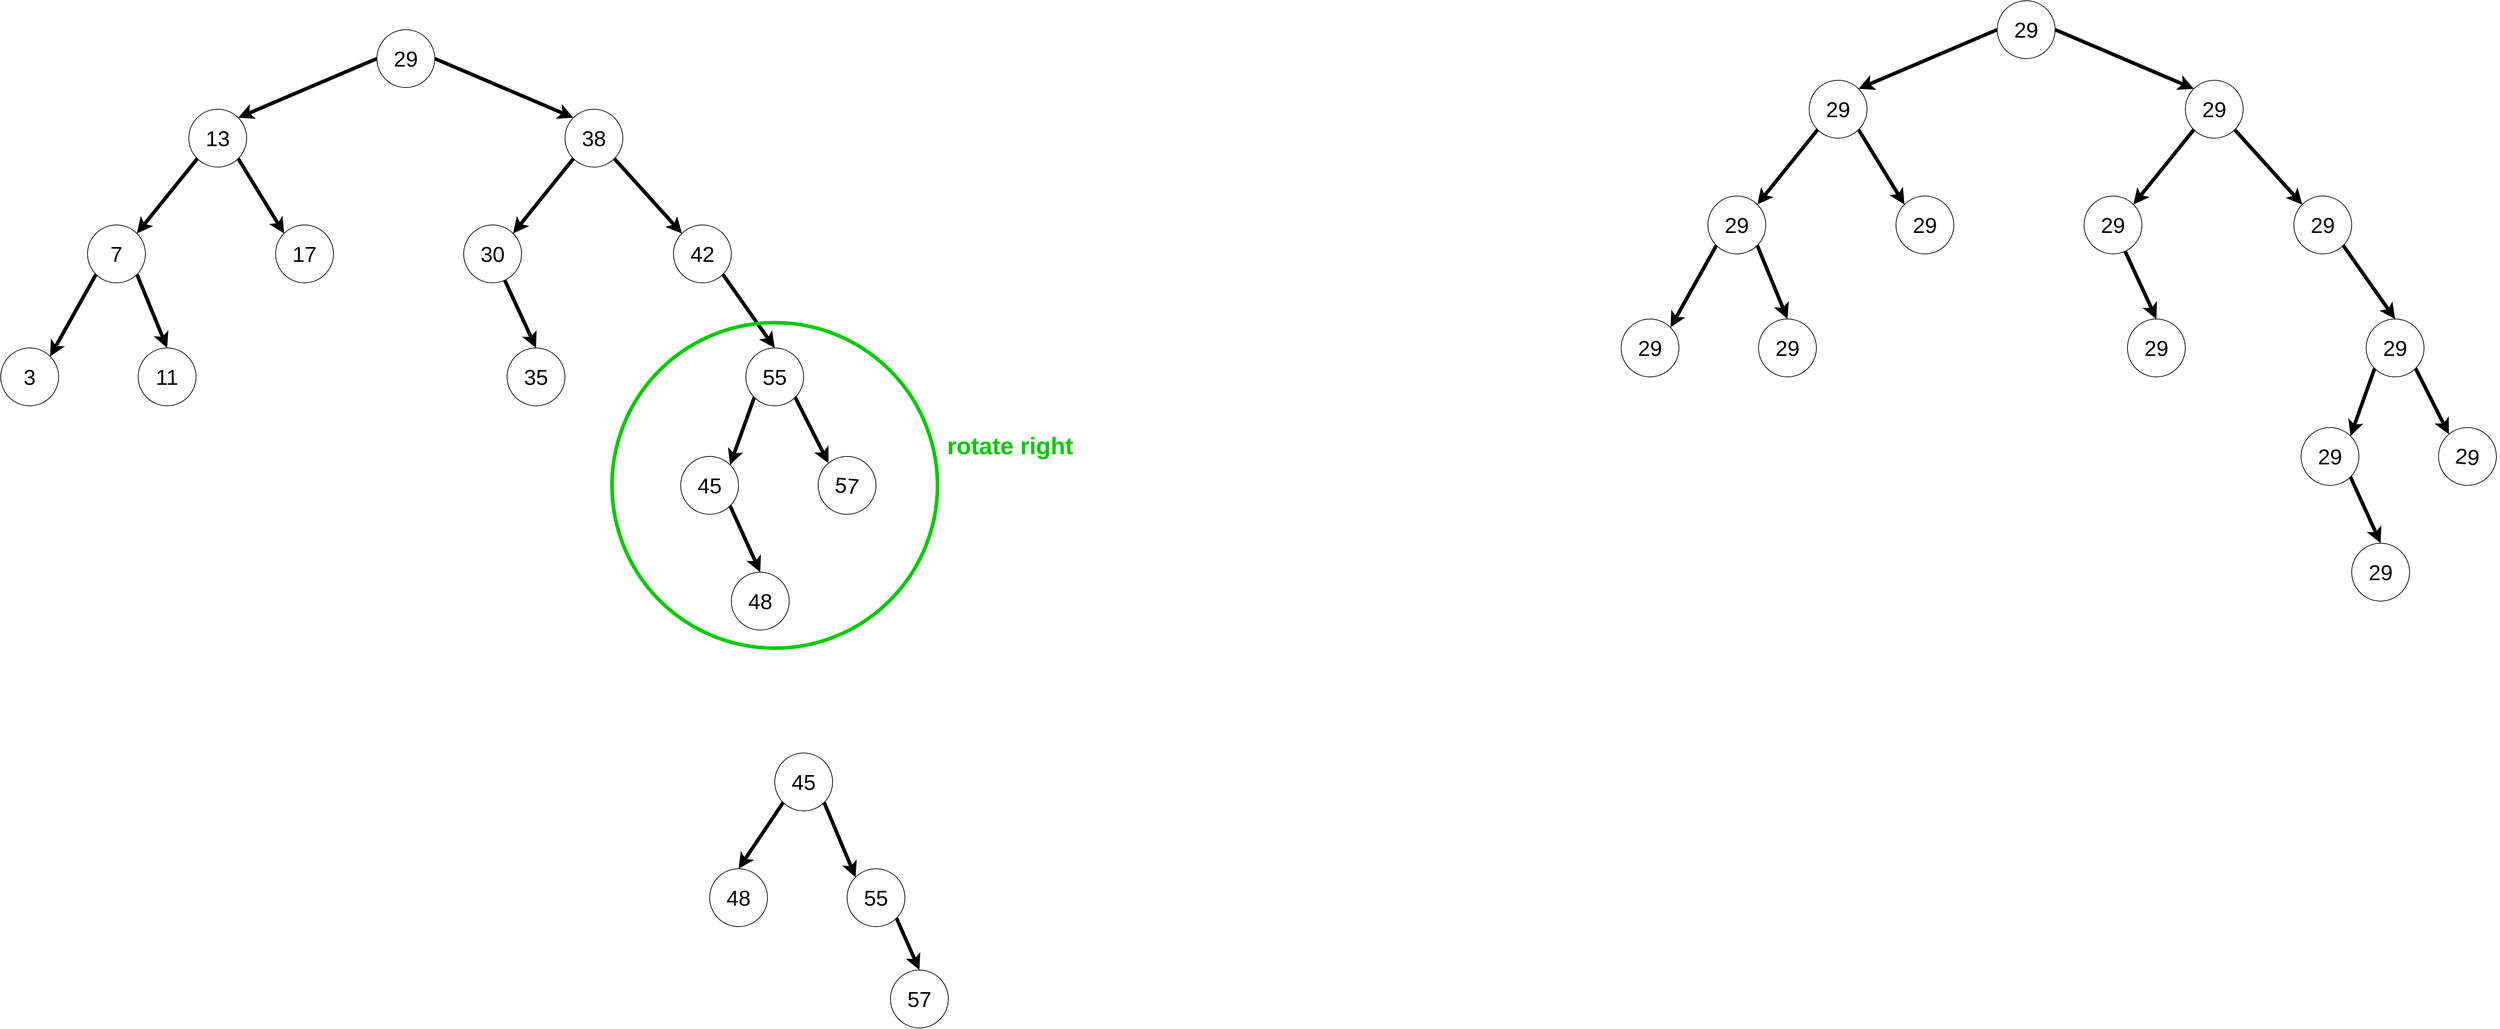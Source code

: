 <mxfile version="20.6.0" type="device"><diagram id="DPH_uT2yy5fg4o6mePh1" name="Page-1"><mxGraphModel dx="2881" dy="1089" grid="1" gridSize="10" guides="1" tooltips="1" connect="1" arrows="1" fold="1" page="1" pageScale="1" pageWidth="850" pageHeight="1100" math="0" shadow="0"><root><mxCell id="0"/><mxCell id="1" parent="0"/><mxCell id="CICTnUL2PgOjznvJZ2K1-1" value="&lt;span style=&quot;font-size: 30px;&quot;&gt;13&lt;/span&gt;" style="ellipse;whiteSpace=wrap;html=1;aspect=fixed;rounded=0;" vertex="1" parent="1"><mxGeometry x="100" y="330" width="80" height="80" as="geometry"/></mxCell><mxCell id="CICTnUL2PgOjznvJZ2K1-2" value="&lt;font style=&quot;font-size: 30px;&quot;&gt;29&lt;/font&gt;" style="ellipse;whiteSpace=wrap;html=1;aspect=fixed;rounded=0;" vertex="1" parent="1"><mxGeometry x="360" y="220" width="80" height="80" as="geometry"/></mxCell><mxCell id="CICTnUL2PgOjznvJZ2K1-3" value="&lt;span style=&quot;font-size: 30px;&quot;&gt;38&lt;/span&gt;" style="ellipse;whiteSpace=wrap;html=1;aspect=fixed;rounded=0;" vertex="1" parent="1"><mxGeometry x="620" y="330" width="80" height="80" as="geometry"/></mxCell><mxCell id="CICTnUL2PgOjznvJZ2K1-4" value="&lt;span style=&quot;font-size: 30px;&quot;&gt;7&lt;/span&gt;" style="ellipse;whiteSpace=wrap;html=1;aspect=fixed;rounded=0;" vertex="1" parent="1"><mxGeometry x="-40" y="490" width="80" height="80" as="geometry"/></mxCell><mxCell id="CICTnUL2PgOjznvJZ2K1-5" value="&lt;span style=&quot;font-size: 30px;&quot;&gt;17&lt;/span&gt;" style="ellipse;whiteSpace=wrap;html=1;aspect=fixed;rounded=0;" vertex="1" parent="1"><mxGeometry x="220" y="490" width="80" height="80" as="geometry"/></mxCell><mxCell id="CICTnUL2PgOjznvJZ2K1-6" value="&lt;span style=&quot;font-size: 30px;&quot;&gt;3&lt;/span&gt;" style="ellipse;whiteSpace=wrap;html=1;aspect=fixed;rotation=0;rounded=0;" vertex="1" parent="1"><mxGeometry x="-160" y="660" width="80" height="80" as="geometry"/></mxCell><mxCell id="CICTnUL2PgOjznvJZ2K1-7" value="&lt;span style=&quot;font-size: 30px;&quot;&gt;11&lt;/span&gt;" style="ellipse;whiteSpace=wrap;html=1;aspect=fixed;rounded=0;" vertex="1" parent="1"><mxGeometry x="30" y="660" width="80" height="80" as="geometry"/></mxCell><mxCell id="CICTnUL2PgOjznvJZ2K1-8" value="&lt;span style=&quot;font-size: 30px;&quot;&gt;30&lt;/span&gt;" style="ellipse;whiteSpace=wrap;html=1;aspect=fixed;rounded=0;" vertex="1" parent="1"><mxGeometry x="480" y="490" width="80" height="80" as="geometry"/></mxCell><mxCell id="CICTnUL2PgOjznvJZ2K1-9" value="&lt;span style=&quot;font-size: 30px;&quot;&gt;42&lt;/span&gt;" style="ellipse;whiteSpace=wrap;html=1;aspect=fixed;rounded=0;" vertex="1" parent="1"><mxGeometry x="770" y="490" width="80" height="80" as="geometry"/></mxCell><mxCell id="CICTnUL2PgOjznvJZ2K1-10" value="&lt;span style=&quot;font-size: 30px;&quot;&gt;35&lt;/span&gt;" style="ellipse;whiteSpace=wrap;html=1;aspect=fixed;rotation=0;rounded=0;" vertex="1" parent="1"><mxGeometry x="540" y="660" width="80" height="80" as="geometry"/></mxCell><mxCell id="CICTnUL2PgOjznvJZ2K1-11" value="&lt;span style=&quot;font-size: 30px;&quot;&gt;55&lt;/span&gt;" style="ellipse;whiteSpace=wrap;html=1;aspect=fixed;rotation=0;rounded=0;" vertex="1" parent="1"><mxGeometry x="870" y="660" width="80" height="80" as="geometry"/></mxCell><mxCell id="CICTnUL2PgOjznvJZ2K1-12" value="&lt;span style=&quot;font-size: 30px;&quot;&gt;45&lt;/span&gt;" style="ellipse;whiteSpace=wrap;html=1;aspect=fixed;rounded=0;" vertex="1" parent="1"><mxGeometry x="780" y="810" width="80" height="80" as="geometry"/></mxCell><mxCell id="CICTnUL2PgOjznvJZ2K1-13" value="&lt;span style=&quot;font-size: 30px;&quot;&gt;57&lt;/span&gt;" style="ellipse;whiteSpace=wrap;html=1;aspect=fixed;rotation=5;rounded=0;" vertex="1" parent="1"><mxGeometry x="970" y="810" width="80" height="80" as="geometry"/></mxCell><mxCell id="CICTnUL2PgOjznvJZ2K1-14" value="&lt;span style=&quot;font-size: 30px;&quot;&gt;48&lt;/span&gt;" style="ellipse;whiteSpace=wrap;html=1;aspect=fixed;rounded=0;" vertex="1" parent="1"><mxGeometry x="850" y="970" width="80" height="80" as="geometry"/></mxCell><mxCell id="CICTnUL2PgOjznvJZ2K1-17" value="" style="endArrow=classic;html=1;rounded=0;strokeWidth=5;entryX=1;entryY=0;entryDx=0;entryDy=0;exitX=0;exitY=0.5;exitDx=0;exitDy=0;" edge="1" parent="1" source="CICTnUL2PgOjznvJZ2K1-2" target="CICTnUL2PgOjznvJZ2K1-1"><mxGeometry width="50" height="50" relative="1" as="geometry"><mxPoint x="270" y="395" as="sourcePoint"/><mxPoint x="320" y="345" as="targetPoint"/></mxGeometry></mxCell><mxCell id="CICTnUL2PgOjznvJZ2K1-20" value="" style="endArrow=classic;html=1;rounded=0;strokeWidth=5;entryX=0;entryY=0;entryDx=0;entryDy=0;exitX=1;exitY=0.5;exitDx=0;exitDy=0;" edge="1" parent="1" source="CICTnUL2PgOjznvJZ2K1-2" target="CICTnUL2PgOjznvJZ2K1-3"><mxGeometry width="50" height="50" relative="1" as="geometry"><mxPoint x="370" y="270" as="sourcePoint"/><mxPoint x="178.284" y="351.716" as="targetPoint"/></mxGeometry></mxCell><mxCell id="CICTnUL2PgOjznvJZ2K1-21" value="" style="endArrow=classic;html=1;rounded=0;strokeWidth=5;entryX=0;entryY=0;entryDx=0;entryDy=0;exitX=1;exitY=1;exitDx=0;exitDy=0;" edge="1" parent="1" source="CICTnUL2PgOjznvJZ2K1-3" target="CICTnUL2PgOjznvJZ2K1-9"><mxGeometry width="50" height="50" relative="1" as="geometry"><mxPoint x="450" y="270" as="sourcePoint"/><mxPoint x="641.716" y="351.716" as="targetPoint"/></mxGeometry></mxCell><mxCell id="CICTnUL2PgOjznvJZ2K1-22" value="" style="endArrow=classic;html=1;rounded=0;strokeWidth=5;entryX=1;entryY=0;entryDx=0;entryDy=0;exitX=0;exitY=1;exitDx=0;exitDy=0;" edge="1" parent="1" source="CICTnUL2PgOjznvJZ2K1-3" target="CICTnUL2PgOjznvJZ2K1-8"><mxGeometry width="50" height="50" relative="1" as="geometry"><mxPoint x="698.284" y="408.284" as="sourcePoint"/><mxPoint x="801.716" y="511.716" as="targetPoint"/></mxGeometry></mxCell><mxCell id="CICTnUL2PgOjznvJZ2K1-23" value="" style="endArrow=classic;html=1;rounded=0;strokeWidth=5;entryX=0.5;entryY=0;entryDx=0;entryDy=0;" edge="1" parent="1" source="CICTnUL2PgOjznvJZ2K1-8" target="CICTnUL2PgOjznvJZ2K1-10"><mxGeometry width="50" height="50" relative="1" as="geometry"><mxPoint x="850.436" y="706.564" as="sourcePoint"/><mxPoint x="767.004" y="809.996" as="targetPoint"/></mxGeometry></mxCell><mxCell id="CICTnUL2PgOjznvJZ2K1-24" value="" style="endArrow=classic;html=1;rounded=0;strokeWidth=5;entryX=0.5;entryY=0;entryDx=0;entryDy=0;exitX=1;exitY=1;exitDx=0;exitDy=0;" edge="1" parent="1" source="CICTnUL2PgOjznvJZ2K1-9" target="CICTnUL2PgOjznvJZ2K1-11"><mxGeometry width="50" height="50" relative="1" as="geometry"><mxPoint x="819.996" y="570.004" as="sourcePoint"/><mxPoint x="736.564" y="673.436" as="targetPoint"/></mxGeometry></mxCell><mxCell id="CICTnUL2PgOjznvJZ2K1-25" value="" style="endArrow=classic;html=1;rounded=0;strokeWidth=5;exitX=1;exitY=1;exitDx=0;exitDy=0;entryX=0;entryY=0;entryDx=0;entryDy=0;" edge="1" parent="1" source="CICTnUL2PgOjznvJZ2K1-11" target="CICTnUL2PgOjznvJZ2K1-13"><mxGeometry width="50" height="50" relative="1" as="geometry"><mxPoint x="848.284" y="568.284" as="sourcePoint"/><mxPoint x="990" y="810" as="targetPoint"/></mxGeometry></mxCell><mxCell id="CICTnUL2PgOjznvJZ2K1-26" value="" style="endArrow=classic;html=1;rounded=0;strokeWidth=5;entryX=1;entryY=0;entryDx=0;entryDy=0;exitX=0;exitY=1;exitDx=0;exitDy=0;" edge="1" parent="1" source="CICTnUL2PgOjznvJZ2K1-11" target="CICTnUL2PgOjznvJZ2K1-12"><mxGeometry width="50" height="50" relative="1" as="geometry"><mxPoint x="890" y="780" as="sourcePoint"/><mxPoint x="994.288" y="829.358" as="targetPoint"/></mxGeometry></mxCell><mxCell id="CICTnUL2PgOjznvJZ2K1-27" value="" style="endArrow=classic;html=1;rounded=0;strokeWidth=5;exitX=1;exitY=1;exitDx=0;exitDy=0;entryX=0.5;entryY=0;entryDx=0;entryDy=0;" edge="1" parent="1" source="CICTnUL2PgOjznvJZ2K1-12" target="CICTnUL2PgOjznvJZ2K1-14"><mxGeometry width="50" height="50" relative="1" as="geometry"><mxPoint x="860" y="890.001" as="sourcePoint"/><mxPoint x="914.288" y="974.718" as="targetPoint"/></mxGeometry></mxCell><mxCell id="CICTnUL2PgOjznvJZ2K1-28" value="" style="endArrow=classic;html=1;rounded=0;strokeWidth=5;entryX=0;entryY=0;entryDx=0;entryDy=0;exitX=1;exitY=1;exitDx=0;exitDy=0;" edge="1" parent="1" source="CICTnUL2PgOjznvJZ2K1-1" target="CICTnUL2PgOjznvJZ2K1-5"><mxGeometry width="50" height="50" relative="1" as="geometry"><mxPoint x="219.997" y="393.408" as="sourcePoint"/><mxPoint x="258.285" y="489.998" as="targetPoint"/></mxGeometry></mxCell><mxCell id="CICTnUL2PgOjznvJZ2K1-29" value="" style="endArrow=classic;html=1;rounded=0;strokeWidth=5;entryX=1;entryY=0;entryDx=0;entryDy=0;exitX=0;exitY=1;exitDx=0;exitDy=0;" edge="1" parent="1" source="CICTnUL2PgOjznvJZ2K1-1" target="CICTnUL2PgOjznvJZ2K1-4"><mxGeometry width="50" height="50" relative="1" as="geometry"><mxPoint x="93.436" y="386.564" as="sourcePoint"/><mxPoint x="10.004" y="489.996" as="targetPoint"/></mxGeometry></mxCell><mxCell id="CICTnUL2PgOjznvJZ2K1-30" value="" style="endArrow=classic;html=1;rounded=0;strokeWidth=5;entryX=1;entryY=0;entryDx=0;entryDy=0;exitX=0;exitY=1;exitDx=0;exitDy=0;" edge="1" parent="1" source="CICTnUL2PgOjznvJZ2K1-4" target="CICTnUL2PgOjznvJZ2K1-6"><mxGeometry width="50" height="50" relative="1" as="geometry"><mxPoint x="19.996" y="580.004" as="sourcePoint"/><mxPoint x="-63.436" y="683.436" as="targetPoint"/></mxGeometry></mxCell><mxCell id="CICTnUL2PgOjznvJZ2K1-31" value="" style="endArrow=classic;html=1;rounded=0;strokeWidth=5;entryX=0.5;entryY=0;entryDx=0;entryDy=0;exitX=1;exitY=1;exitDx=0;exitDy=0;" edge="1" parent="1" source="CICTnUL2PgOjznvJZ2K1-4" target="CICTnUL2PgOjznvJZ2K1-7"><mxGeometry width="50" height="50" relative="1" as="geometry"><mxPoint x="-18.284" y="568.284" as="sourcePoint"/><mxPoint x="-91.716" y="681.716" as="targetPoint"/></mxGeometry></mxCell><mxCell id="CICTnUL2PgOjznvJZ2K1-33" value="&lt;span style=&quot;font-size: 30px;&quot;&gt;29&lt;/span&gt;" style="ellipse;whiteSpace=wrap;html=1;aspect=fixed;rounded=0;" vertex="1" parent="1"><mxGeometry x="2340" y="290" width="80" height="80" as="geometry"/></mxCell><mxCell id="CICTnUL2PgOjznvJZ2K1-34" value="&lt;font style=&quot;font-size: 30px;&quot;&gt;29&lt;/font&gt;" style="ellipse;whiteSpace=wrap;html=1;aspect=fixed;rounded=0;" vertex="1" parent="1"><mxGeometry x="2600" y="180" width="80" height="80" as="geometry"/></mxCell><mxCell id="CICTnUL2PgOjznvJZ2K1-35" value="&lt;span style=&quot;font-size: 30px;&quot;&gt;29&lt;/span&gt;" style="ellipse;whiteSpace=wrap;html=1;aspect=fixed;rounded=0;" vertex="1" parent="1"><mxGeometry x="2860" y="290" width="80" height="80" as="geometry"/></mxCell><mxCell id="CICTnUL2PgOjznvJZ2K1-36" value="&lt;span style=&quot;font-size: 30px;&quot;&gt;29&lt;/span&gt;" style="ellipse;whiteSpace=wrap;html=1;aspect=fixed;rounded=0;" vertex="1" parent="1"><mxGeometry x="2200" y="450" width="80" height="80" as="geometry"/></mxCell><mxCell id="CICTnUL2PgOjznvJZ2K1-37" value="&lt;span style=&quot;font-size: 30px;&quot;&gt;29&lt;/span&gt;" style="ellipse;whiteSpace=wrap;html=1;aspect=fixed;rounded=0;" vertex="1" parent="1"><mxGeometry x="2460" y="450" width="80" height="80" as="geometry"/></mxCell><mxCell id="CICTnUL2PgOjznvJZ2K1-38" value="&lt;span style=&quot;font-size: 30px;&quot;&gt;29&lt;/span&gt;" style="ellipse;whiteSpace=wrap;html=1;aspect=fixed;rotation=0;rounded=0;" vertex="1" parent="1"><mxGeometry x="2080" y="620" width="80" height="80" as="geometry"/></mxCell><mxCell id="CICTnUL2PgOjznvJZ2K1-39" value="&lt;span style=&quot;font-size: 30px;&quot;&gt;29&lt;/span&gt;" style="ellipse;whiteSpace=wrap;html=1;aspect=fixed;rounded=0;" vertex="1" parent="1"><mxGeometry x="2270" y="620" width="80" height="80" as="geometry"/></mxCell><mxCell id="CICTnUL2PgOjznvJZ2K1-40" value="&lt;span style=&quot;font-size: 30px;&quot;&gt;29&lt;/span&gt;" style="ellipse;whiteSpace=wrap;html=1;aspect=fixed;rounded=0;" vertex="1" parent="1"><mxGeometry x="2720" y="450" width="80" height="80" as="geometry"/></mxCell><mxCell id="CICTnUL2PgOjznvJZ2K1-41" value="&lt;span style=&quot;font-size: 30px;&quot;&gt;29&lt;/span&gt;" style="ellipse;whiteSpace=wrap;html=1;aspect=fixed;rounded=0;" vertex="1" parent="1"><mxGeometry x="3010" y="450" width="80" height="80" as="geometry"/></mxCell><mxCell id="CICTnUL2PgOjznvJZ2K1-42" value="&lt;span style=&quot;font-size: 30px;&quot;&gt;29&lt;/span&gt;" style="ellipse;whiteSpace=wrap;html=1;aspect=fixed;rotation=0;rounded=0;" vertex="1" parent="1"><mxGeometry x="2780" y="620" width="80" height="80" as="geometry"/></mxCell><mxCell id="CICTnUL2PgOjznvJZ2K1-43" value="&lt;span style=&quot;font-size: 30px;&quot;&gt;29&lt;/span&gt;" style="ellipse;whiteSpace=wrap;html=1;aspect=fixed;rotation=0;rounded=0;" vertex="1" parent="1"><mxGeometry x="3110" y="620" width="80" height="80" as="geometry"/></mxCell><mxCell id="CICTnUL2PgOjznvJZ2K1-44" value="&lt;span style=&quot;font-size: 30px;&quot;&gt;29&lt;/span&gt;" style="ellipse;whiteSpace=wrap;html=1;aspect=fixed;rounded=0;" vertex="1" parent="1"><mxGeometry x="3020" y="770" width="80" height="80" as="geometry"/></mxCell><mxCell id="CICTnUL2PgOjznvJZ2K1-45" value="&lt;span style=&quot;font-size: 30px;&quot;&gt;29&lt;/span&gt;" style="ellipse;whiteSpace=wrap;html=1;aspect=fixed;rotation=5;rounded=0;" vertex="1" parent="1"><mxGeometry x="3210" y="770" width="80" height="80" as="geometry"/></mxCell><mxCell id="CICTnUL2PgOjznvJZ2K1-46" value="&lt;span style=&quot;font-size: 30px;&quot;&gt;29&lt;/span&gt;" style="ellipse;whiteSpace=wrap;html=1;aspect=fixed;rounded=0;" vertex="1" parent="1"><mxGeometry x="3090" y="930" width="80" height="80" as="geometry"/></mxCell><mxCell id="CICTnUL2PgOjznvJZ2K1-47" value="" style="endArrow=classic;html=1;rounded=0;strokeWidth=5;entryX=1;entryY=0;entryDx=0;entryDy=0;exitX=0;exitY=0.5;exitDx=0;exitDy=0;" edge="1" parent="1" source="CICTnUL2PgOjznvJZ2K1-34" target="CICTnUL2PgOjznvJZ2K1-33"><mxGeometry width="50" height="50" relative="1" as="geometry"><mxPoint x="2510" y="355" as="sourcePoint"/><mxPoint x="2560" y="305" as="targetPoint"/></mxGeometry></mxCell><mxCell id="CICTnUL2PgOjznvJZ2K1-48" value="" style="endArrow=classic;html=1;rounded=0;strokeWidth=5;entryX=0;entryY=0;entryDx=0;entryDy=0;exitX=1;exitY=0.5;exitDx=0;exitDy=0;" edge="1" parent="1" source="CICTnUL2PgOjznvJZ2K1-34" target="CICTnUL2PgOjznvJZ2K1-35"><mxGeometry width="50" height="50" relative="1" as="geometry"><mxPoint x="2610" y="230" as="sourcePoint"/><mxPoint x="2418.284" y="311.716" as="targetPoint"/></mxGeometry></mxCell><mxCell id="CICTnUL2PgOjznvJZ2K1-49" value="" style="endArrow=classic;html=1;rounded=0;strokeWidth=5;entryX=0;entryY=0;entryDx=0;entryDy=0;exitX=1;exitY=1;exitDx=0;exitDy=0;" edge="1" parent="1" source="CICTnUL2PgOjznvJZ2K1-35" target="CICTnUL2PgOjznvJZ2K1-41"><mxGeometry width="50" height="50" relative="1" as="geometry"><mxPoint x="2690" y="230" as="sourcePoint"/><mxPoint x="2881.716" y="311.716" as="targetPoint"/></mxGeometry></mxCell><mxCell id="CICTnUL2PgOjznvJZ2K1-50" value="" style="endArrow=classic;html=1;rounded=0;strokeWidth=5;entryX=1;entryY=0;entryDx=0;entryDy=0;exitX=0;exitY=1;exitDx=0;exitDy=0;" edge="1" parent="1" source="CICTnUL2PgOjznvJZ2K1-35" target="CICTnUL2PgOjznvJZ2K1-40"><mxGeometry width="50" height="50" relative="1" as="geometry"><mxPoint x="2938.284" y="368.284" as="sourcePoint"/><mxPoint x="3041.716" y="471.716" as="targetPoint"/></mxGeometry></mxCell><mxCell id="CICTnUL2PgOjznvJZ2K1-51" value="" style="endArrow=classic;html=1;rounded=0;strokeWidth=5;entryX=0.5;entryY=0;entryDx=0;entryDy=0;" edge="1" parent="1" source="CICTnUL2PgOjznvJZ2K1-40" target="CICTnUL2PgOjznvJZ2K1-42"><mxGeometry width="50" height="50" relative="1" as="geometry"><mxPoint x="3090.436" y="666.564" as="sourcePoint"/><mxPoint x="3007.004" y="769.996" as="targetPoint"/></mxGeometry></mxCell><mxCell id="CICTnUL2PgOjznvJZ2K1-52" value="" style="endArrow=classic;html=1;rounded=0;strokeWidth=5;entryX=0.5;entryY=0;entryDx=0;entryDy=0;exitX=1;exitY=1;exitDx=0;exitDy=0;" edge="1" parent="1" source="CICTnUL2PgOjznvJZ2K1-41" target="CICTnUL2PgOjznvJZ2K1-43"><mxGeometry width="50" height="50" relative="1" as="geometry"><mxPoint x="3059.996" y="530.004" as="sourcePoint"/><mxPoint x="2976.564" y="633.436" as="targetPoint"/></mxGeometry></mxCell><mxCell id="CICTnUL2PgOjznvJZ2K1-53" value="" style="endArrow=classic;html=1;rounded=0;strokeWidth=5;exitX=1;exitY=1;exitDx=0;exitDy=0;entryX=0;entryY=0;entryDx=0;entryDy=0;" edge="1" parent="1" source="CICTnUL2PgOjznvJZ2K1-43" target="CICTnUL2PgOjznvJZ2K1-45"><mxGeometry width="50" height="50" relative="1" as="geometry"><mxPoint x="3088.284" y="528.284" as="sourcePoint"/><mxPoint x="3230" y="770" as="targetPoint"/></mxGeometry></mxCell><mxCell id="CICTnUL2PgOjznvJZ2K1-54" value="" style="endArrow=classic;html=1;rounded=0;strokeWidth=5;entryX=1;entryY=0;entryDx=0;entryDy=0;exitX=0;exitY=1;exitDx=0;exitDy=0;" edge="1" parent="1" source="CICTnUL2PgOjznvJZ2K1-43" target="CICTnUL2PgOjznvJZ2K1-44"><mxGeometry width="50" height="50" relative="1" as="geometry"><mxPoint x="3130" y="740" as="sourcePoint"/><mxPoint x="3234.288" y="789.358" as="targetPoint"/></mxGeometry></mxCell><mxCell id="CICTnUL2PgOjznvJZ2K1-55" value="" style="endArrow=classic;html=1;rounded=0;strokeWidth=5;exitX=1;exitY=1;exitDx=0;exitDy=0;entryX=0.5;entryY=0;entryDx=0;entryDy=0;" edge="1" parent="1" source="CICTnUL2PgOjznvJZ2K1-44" target="CICTnUL2PgOjznvJZ2K1-46"><mxGeometry width="50" height="50" relative="1" as="geometry"><mxPoint x="3100" y="850.001" as="sourcePoint"/><mxPoint x="3154.288" y="934.718" as="targetPoint"/></mxGeometry></mxCell><mxCell id="CICTnUL2PgOjznvJZ2K1-56" value="" style="endArrow=classic;html=1;rounded=0;strokeWidth=5;entryX=0;entryY=0;entryDx=0;entryDy=0;exitX=1;exitY=1;exitDx=0;exitDy=0;" edge="1" parent="1" source="CICTnUL2PgOjznvJZ2K1-33" target="CICTnUL2PgOjznvJZ2K1-37"><mxGeometry width="50" height="50" relative="1" as="geometry"><mxPoint x="2459.997" y="353.408" as="sourcePoint"/><mxPoint x="2498.285" y="449.998" as="targetPoint"/></mxGeometry></mxCell><mxCell id="CICTnUL2PgOjznvJZ2K1-57" value="" style="endArrow=classic;html=1;rounded=0;strokeWidth=5;entryX=1;entryY=0;entryDx=0;entryDy=0;exitX=0;exitY=1;exitDx=0;exitDy=0;" edge="1" parent="1" source="CICTnUL2PgOjznvJZ2K1-33" target="CICTnUL2PgOjznvJZ2K1-36"><mxGeometry width="50" height="50" relative="1" as="geometry"><mxPoint x="2333.436" y="346.564" as="sourcePoint"/><mxPoint x="2250.004" y="449.996" as="targetPoint"/></mxGeometry></mxCell><mxCell id="CICTnUL2PgOjznvJZ2K1-58" value="" style="endArrow=classic;html=1;rounded=0;strokeWidth=5;entryX=1;entryY=0;entryDx=0;entryDy=0;exitX=0;exitY=1;exitDx=0;exitDy=0;" edge="1" parent="1" source="CICTnUL2PgOjznvJZ2K1-36" target="CICTnUL2PgOjznvJZ2K1-38"><mxGeometry width="50" height="50" relative="1" as="geometry"><mxPoint x="2259.996" y="540.004" as="sourcePoint"/><mxPoint x="2176.564" y="643.436" as="targetPoint"/></mxGeometry></mxCell><mxCell id="CICTnUL2PgOjznvJZ2K1-59" value="" style="endArrow=classic;html=1;rounded=0;strokeWidth=5;entryX=0.5;entryY=0;entryDx=0;entryDy=0;exitX=1;exitY=1;exitDx=0;exitDy=0;" edge="1" parent="1" source="CICTnUL2PgOjznvJZ2K1-36" target="CICTnUL2PgOjznvJZ2K1-39"><mxGeometry width="50" height="50" relative="1" as="geometry"><mxPoint x="2221.716" y="528.284" as="sourcePoint"/><mxPoint x="2148.284" y="641.716" as="targetPoint"/></mxGeometry></mxCell><mxCell id="CICTnUL2PgOjznvJZ2K1-60" value="" style="ellipse;whiteSpace=wrap;html=1;fillColor=none;strokeWidth=5;strokeColor=#00CC00;" vertex="1" parent="1"><mxGeometry x="685" y="625" width="450" height="450" as="geometry"/></mxCell><mxCell id="CICTnUL2PgOjznvJZ2K1-61" value="&lt;font color=&quot;#00cc00&quot; style=&quot;font-size: 33px;&quot;&gt;rotate right&lt;/font&gt;" style="text;html=1;align=center;verticalAlign=middle;resizable=0;points=[];autosize=1;strokeColor=none;fillColor=none;fontStyle=1" vertex="1" parent="1"><mxGeometry x="1135" y="770" width="200" height="50" as="geometry"/></mxCell><mxCell id="CICTnUL2PgOjznvJZ2K1-62" value="&lt;span style=&quot;font-size: 30px;&quot;&gt;55&lt;/span&gt;" style="ellipse;whiteSpace=wrap;html=1;aspect=fixed;rotation=0;rounded=0;" vertex="1" parent="1"><mxGeometry x="1010" y="1380" width="80" height="80" as="geometry"/></mxCell><mxCell id="CICTnUL2PgOjznvJZ2K1-63" value="&lt;span style=&quot;font-size: 30px;&quot;&gt;45&lt;/span&gt;" style="ellipse;whiteSpace=wrap;html=1;aspect=fixed;rounded=0;" vertex="1" parent="1"><mxGeometry x="910" y="1220" width="80" height="80" as="geometry"/></mxCell><mxCell id="CICTnUL2PgOjznvJZ2K1-64" value="&lt;span style=&quot;font-size: 30px;&quot;&gt;57&lt;/span&gt;" style="ellipse;whiteSpace=wrap;html=1;aspect=fixed;rotation=0;rounded=0;" vertex="1" parent="1"><mxGeometry x="1070" y="1520" width="80" height="80" as="geometry"/></mxCell><mxCell id="CICTnUL2PgOjznvJZ2K1-65" value="&lt;span style=&quot;font-size: 30px;&quot;&gt;48&lt;/span&gt;" style="ellipse;whiteSpace=wrap;html=1;aspect=fixed;rounded=0;" vertex="1" parent="1"><mxGeometry x="820" y="1380" width="80" height="80" as="geometry"/></mxCell><mxCell id="CICTnUL2PgOjznvJZ2K1-66" value="" style="endArrow=classic;html=1;rounded=0;strokeWidth=5;exitX=1;exitY=1;exitDx=0;exitDy=0;entryX=0.5;entryY=0;entryDx=0;entryDy=0;" edge="1" parent="1" source="CICTnUL2PgOjznvJZ2K1-62" target="CICTnUL2PgOjznvJZ2K1-64"><mxGeometry width="50" height="50" relative="1" as="geometry"><mxPoint x="908.284" y="1098.284" as="sourcePoint"/><mxPoint x="1050" y="1340" as="targetPoint"/></mxGeometry></mxCell><mxCell id="CICTnUL2PgOjznvJZ2K1-67" value="" style="endArrow=classic;html=1;rounded=0;strokeWidth=5;entryX=0;entryY=0;entryDx=0;entryDy=0;exitX=1;exitY=1;exitDx=0;exitDy=0;" edge="1" parent="1" source="CICTnUL2PgOjznvJZ2K1-63" target="CICTnUL2PgOjznvJZ2K1-62"><mxGeometry width="50" height="50" relative="1" as="geometry"><mxPoint x="950" y="1310" as="sourcePoint"/><mxPoint x="1054.288" y="1359.358" as="targetPoint"/></mxGeometry></mxCell><mxCell id="CICTnUL2PgOjznvJZ2K1-68" value="" style="endArrow=classic;html=1;rounded=0;strokeWidth=5;exitX=0;exitY=1;exitDx=0;exitDy=0;entryX=0.5;entryY=0;entryDx=0;entryDy=0;" edge="1" parent="1" source="CICTnUL2PgOjznvJZ2K1-63" target="CICTnUL2PgOjznvJZ2K1-65"><mxGeometry width="50" height="50" relative="1" as="geometry"><mxPoint x="920" y="1420.001" as="sourcePoint"/><mxPoint x="974.288" y="1504.718" as="targetPoint"/></mxGeometry></mxCell></root></mxGraphModel></diagram></mxfile>